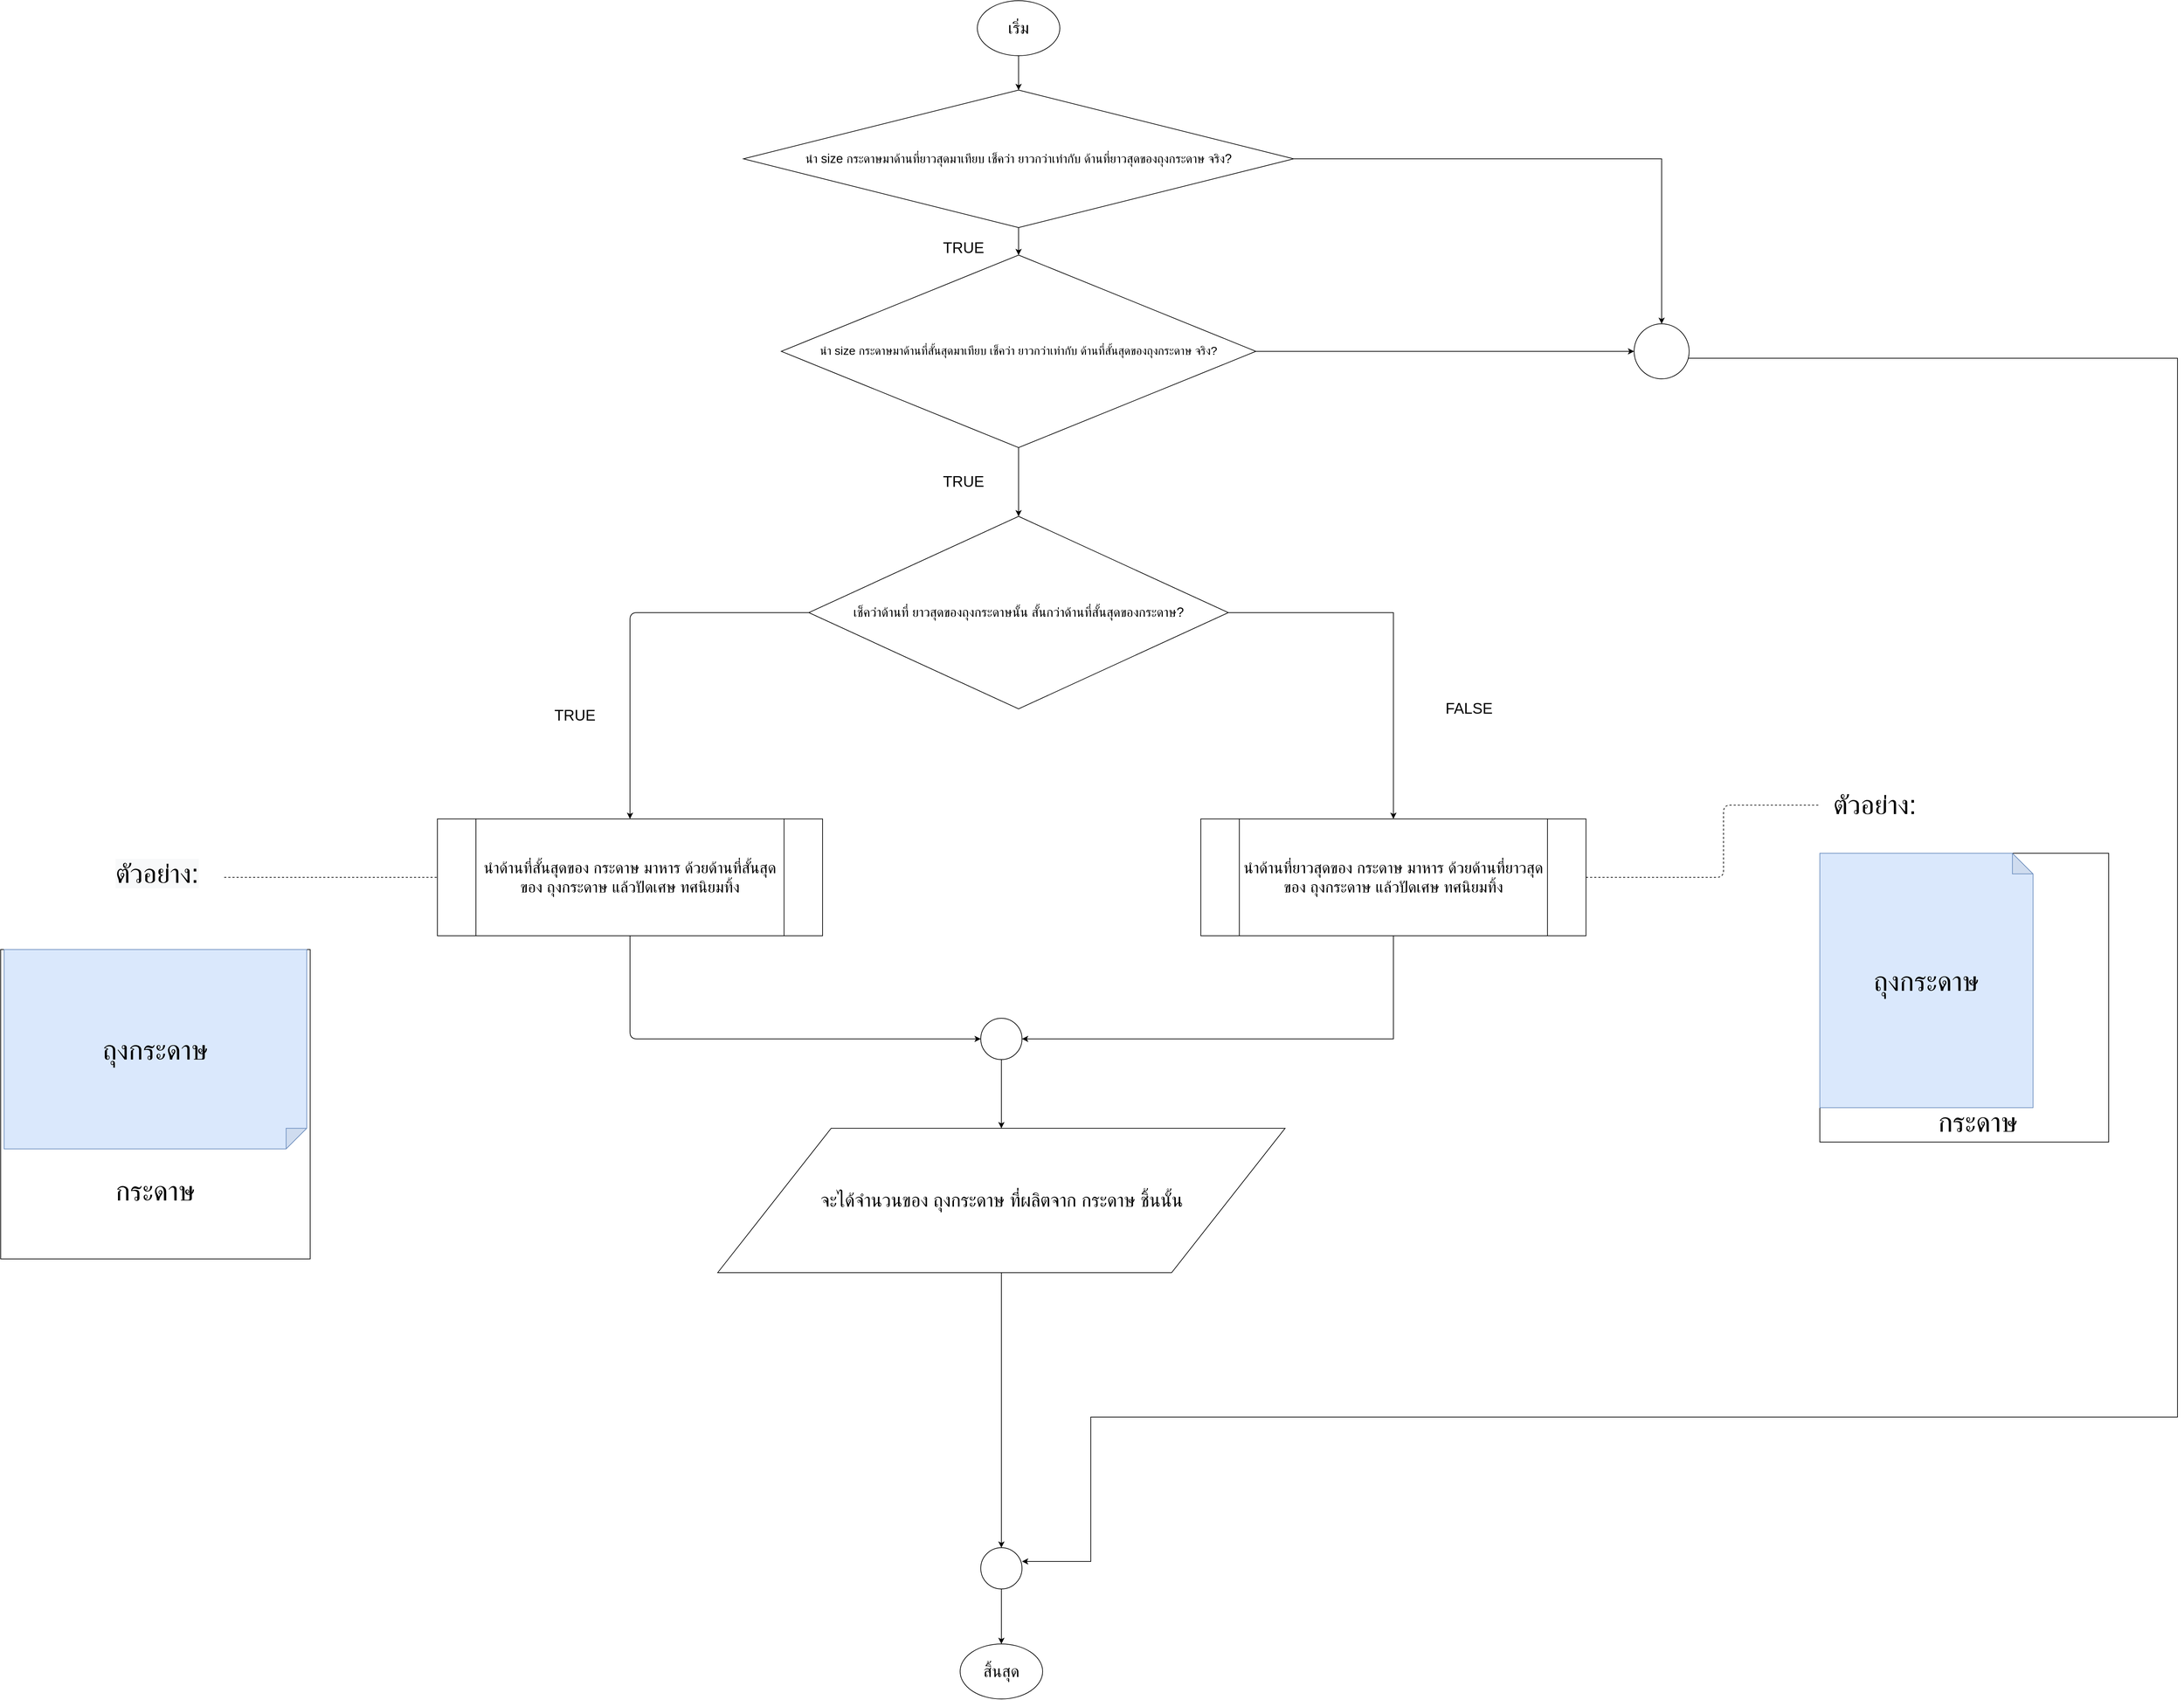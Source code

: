 <mxfile version="13.3.1" type="github"><diagram id="YBWVYPmLeSRwuI61tk2d" name="Page-1"><mxGraphModel dx="4572" dy="1968" grid="1" gridSize="10" guides="1" tooltips="1" connect="1" arrows="1" fold="1" page="1" pageScale="1" pageWidth="1100" pageHeight="1700" math="0" shadow="0"><root><mxCell id="0"/><mxCell id="1" parent="0"/><mxCell id="YBXRsWnwAlxHhVe6IXgZ-6" value="" style="edgeStyle=orthogonalEdgeStyle;rounded=0;orthogonalLoop=1;jettySize=auto;html=1;" edge="1" parent="1" source="YBXRsWnwAlxHhVe6IXgZ-1" target="YBXRsWnwAlxHhVe6IXgZ-3"><mxGeometry relative="1" as="geometry"/></mxCell><mxCell id="YBXRsWnwAlxHhVe6IXgZ-1" value="&lt;font style=&quot;font-size: 24px&quot;&gt;เริ่ม&lt;/font&gt;" style="ellipse;whiteSpace=wrap;html=1;" vertex="1" parent="1"><mxGeometry x="388" y="480" width="120" height="80" as="geometry"/></mxCell><mxCell id="YBXRsWnwAlxHhVe6IXgZ-9" value="" style="edgeStyle=orthogonalEdgeStyle;rounded=0;orthogonalLoop=1;jettySize=auto;html=1;" edge="1" parent="1" source="YBXRsWnwAlxHhVe6IXgZ-3" target="YBXRsWnwAlxHhVe6IXgZ-8"><mxGeometry relative="1" as="geometry"/></mxCell><mxCell id="YBXRsWnwAlxHhVe6IXgZ-41" style="edgeStyle=orthogonalEdgeStyle;rounded=0;orthogonalLoop=1;jettySize=auto;html=1;entryX=0.5;entryY=0;entryDx=0;entryDy=0;" edge="1" parent="1" source="YBXRsWnwAlxHhVe6IXgZ-3" target="YBXRsWnwAlxHhVe6IXgZ-39"><mxGeometry relative="1" as="geometry"/></mxCell><mxCell id="YBXRsWnwAlxHhVe6IXgZ-3" value="&lt;span&gt;&lt;font style=&quot;font-size: 18px&quot;&gt;นำ size กระดาษมาด้านที่ยาวสุดมาเทียบ เช็คว่า ยาวกว่าเท่ากับ ด้านที่ยาวสุดของถุงกระดาษ จริง?&lt;/font&gt;&lt;/span&gt;" style="rhombus;whiteSpace=wrap;html=1;" vertex="1" parent="1"><mxGeometry x="48" y="610" width="800" height="200" as="geometry"/></mxCell><mxCell id="YBXRsWnwAlxHhVe6IXgZ-11" value="" style="edgeStyle=orthogonalEdgeStyle;rounded=0;orthogonalLoop=1;jettySize=auto;html=1;" edge="1" parent="1" source="YBXRsWnwAlxHhVe6IXgZ-8" target="YBXRsWnwAlxHhVe6IXgZ-10"><mxGeometry relative="1" as="geometry"/></mxCell><mxCell id="YBXRsWnwAlxHhVe6IXgZ-40" style="edgeStyle=orthogonalEdgeStyle;rounded=0;orthogonalLoop=1;jettySize=auto;html=1;entryX=0;entryY=0.5;entryDx=0;entryDy=0;" edge="1" parent="1" source="YBXRsWnwAlxHhVe6IXgZ-8" target="YBXRsWnwAlxHhVe6IXgZ-39"><mxGeometry relative="1" as="geometry"><Array as="points"><mxPoint x="1343" y="990"/></Array></mxGeometry></mxCell><mxCell id="YBXRsWnwAlxHhVe6IXgZ-8" value="&lt;span&gt;&lt;font style=&quot;font-size: 17px&quot;&gt;นำ size กระดาษมาด้านที่สั้นสุดมาเทียบ เช็คว่า ยาวกว่าเท่ากับ ด้านที่สั้นสุดของถุงกระดาษ จริง?&lt;/font&gt;&lt;/span&gt;" style="rhombus;whiteSpace=wrap;html=1;" vertex="1" parent="1"><mxGeometry x="103" y="850" width="690" height="280" as="geometry"/></mxCell><mxCell id="YBXRsWnwAlxHhVe6IXgZ-23" style="edgeStyle=orthogonalEdgeStyle;rounded=0;orthogonalLoop=1;jettySize=auto;html=1;entryX=0.5;entryY=0;entryDx=0;entryDy=0;exitX=1;exitY=0.5;exitDx=0;exitDy=0;" edge="1" parent="1" source="YBXRsWnwAlxHhVe6IXgZ-10" target="YBXRsWnwAlxHhVe6IXgZ-22"><mxGeometry relative="1" as="geometry"/></mxCell><mxCell id="YBXRsWnwAlxHhVe6IXgZ-10" value="&lt;span&gt;&lt;font style=&quot;font-size: 19px&quot;&gt;เช็คว่าด้านที่ ยาวสุดของถุงกระดาษนั้น สั้นกว่าด้านที่สั้นสุดของกระดาษ?&lt;/font&gt;&lt;/span&gt;" style="rhombus;whiteSpace=wrap;html=1;" vertex="1" parent="1"><mxGeometry x="143" y="1230" width="610" height="280" as="geometry"/></mxCell><mxCell id="YBXRsWnwAlxHhVe6IXgZ-12" value="&lt;font style=&quot;font-size: 23px&quot;&gt;นำด้านที่สั้นสุดของ กระดาษ มาหาร ด้วยด้านที่สั้นสุดของ ถุงกระดาษ แล้วปัดเศษ ทศนิยมทิ้ง&lt;/font&gt;" style="shape=process;whiteSpace=wrap;html=1;backgroundOutline=1;" vertex="1" parent="1"><mxGeometry x="-397" y="1670" width="560" height="170" as="geometry"/></mxCell><mxCell id="YBXRsWnwAlxHhVe6IXgZ-13" value="&lt;font style=&quot;font-size: 22px&quot;&gt;TRUE&lt;/font&gt;" style="text;html=1;strokeColor=none;fillColor=none;align=center;verticalAlign=middle;whiteSpace=wrap;rounded=0;" vertex="1" parent="1"><mxGeometry x="348" y="830" width="40" height="20" as="geometry"/></mxCell><mxCell id="YBXRsWnwAlxHhVe6IXgZ-17" value="" style="endArrow=classic;html=1;exitX=0;exitY=0.5;exitDx=0;exitDy=0;entryX=0.5;entryY=0;entryDx=0;entryDy=0;" edge="1" parent="1" source="YBXRsWnwAlxHhVe6IXgZ-10" target="YBXRsWnwAlxHhVe6IXgZ-12"><mxGeometry width="50" height="50" relative="1" as="geometry"><mxPoint x="13" y="1410" as="sourcePoint"/><mxPoint x="63" y="1360" as="targetPoint"/><Array as="points"><mxPoint x="-117" y="1370"/><mxPoint x="-117" y="1400"/></Array></mxGeometry></mxCell><mxCell id="YBXRsWnwAlxHhVe6IXgZ-20" value="&lt;font style=&quot;font-size: 22px&quot;&gt;TRUE&lt;/font&gt;" style="text;html=1;strokeColor=none;fillColor=none;align=center;verticalAlign=middle;whiteSpace=wrap;rounded=0;" vertex="1" parent="1"><mxGeometry x="348" y="1170" width="40" height="20" as="geometry"/></mxCell><mxCell id="YBXRsWnwAlxHhVe6IXgZ-21" value="&lt;font style=&quot;font-size: 22px&quot;&gt;TRUE&lt;/font&gt;" style="text;html=1;strokeColor=none;fillColor=none;align=center;verticalAlign=middle;whiteSpace=wrap;rounded=0;" vertex="1" parent="1"><mxGeometry x="-217" y="1510" width="40" height="20" as="geometry"/></mxCell><mxCell id="YBXRsWnwAlxHhVe6IXgZ-28" style="edgeStyle=orthogonalEdgeStyle;rounded=0;orthogonalLoop=1;jettySize=auto;html=1;entryX=1;entryY=0.5;entryDx=0;entryDy=0;" edge="1" parent="1" source="YBXRsWnwAlxHhVe6IXgZ-22" target="YBXRsWnwAlxHhVe6IXgZ-26"><mxGeometry relative="1" as="geometry"><Array as="points"><mxPoint x="993" y="1990"/></Array></mxGeometry></mxCell><mxCell id="YBXRsWnwAlxHhVe6IXgZ-22" value="&lt;font style=&quot;font-size: 23px&quot;&gt;นำด้านที่ยาวสุดของ กระดาษ มาหาร ด้วยด้านที่ยาวสุดของ ถุงกระดาษ แล้วปัดเศษ ทศนิยมทิ้ง&lt;/font&gt;" style="shape=process;whiteSpace=wrap;html=1;backgroundOutline=1;" vertex="1" parent="1"><mxGeometry x="713" y="1670" width="560" height="170" as="geometry"/></mxCell><mxCell id="YBXRsWnwAlxHhVe6IXgZ-24" value="&lt;font style=&quot;font-size: 22px&quot;&gt;FALSE&lt;/font&gt;" style="text;html=1;strokeColor=none;fillColor=none;align=center;verticalAlign=middle;whiteSpace=wrap;rounded=0;" vertex="1" parent="1"><mxGeometry x="1083" y="1500" width="40" height="20" as="geometry"/></mxCell><mxCell id="YBXRsWnwAlxHhVe6IXgZ-57" style="edgeStyle=orthogonalEdgeStyle;rounded=0;orthogonalLoop=1;jettySize=auto;html=1;entryX=0.5;entryY=0;entryDx=0;entryDy=0;" edge="1" parent="1" source="YBXRsWnwAlxHhVe6IXgZ-25" target="YBXRsWnwAlxHhVe6IXgZ-56"><mxGeometry relative="1" as="geometry"/></mxCell><mxCell id="YBXRsWnwAlxHhVe6IXgZ-25" value="&lt;font style=&quot;font-size: 27px&quot;&gt;จะได้จำนวนของ ถุงกระดาษ ที่ผลิตจาก กระดาษ ชิ้นนั้น&lt;/font&gt;" style="shape=parallelogram;perimeter=parallelogramPerimeter;whiteSpace=wrap;html=1;" vertex="1" parent="1"><mxGeometry x="10.5" y="2120" width="825" height="210" as="geometry"/></mxCell><mxCell id="YBXRsWnwAlxHhVe6IXgZ-35" style="edgeStyle=orthogonalEdgeStyle;rounded=0;orthogonalLoop=1;jettySize=auto;html=1;exitX=0.5;exitY=1;exitDx=0;exitDy=0;" edge="1" parent="1" source="YBXRsWnwAlxHhVe6IXgZ-26" target="YBXRsWnwAlxHhVe6IXgZ-25"><mxGeometry relative="1" as="geometry"/></mxCell><mxCell id="YBXRsWnwAlxHhVe6IXgZ-26" value="" style="ellipse;whiteSpace=wrap;html=1;aspect=fixed;" vertex="1" parent="1"><mxGeometry x="393" y="1960" width="60" height="60" as="geometry"/></mxCell><mxCell id="YBXRsWnwAlxHhVe6IXgZ-27" value="" style="endArrow=classic;html=1;exitX=0.5;exitY=1;exitDx=0;exitDy=0;entryX=0;entryY=0.5;entryDx=0;entryDy=0;" edge="1" parent="1" source="YBXRsWnwAlxHhVe6IXgZ-12" target="YBXRsWnwAlxHhVe6IXgZ-26"><mxGeometry width="50" height="50" relative="1" as="geometry"><mxPoint x="-247" y="2100" as="sourcePoint"/><mxPoint x="-197" y="2050" as="targetPoint"/><Array as="points"><mxPoint x="-117" y="1990"/></Array></mxGeometry></mxCell><mxCell id="YBXRsWnwAlxHhVe6IXgZ-32" value="&lt;font style=&quot;font-size: 24px&quot;&gt;สิ้นสุด&lt;/font&gt;" style="ellipse;whiteSpace=wrap;html=1;" vertex="1" parent="1"><mxGeometry x="363" y="2870" width="120" height="80" as="geometry"/></mxCell><mxCell id="YBXRsWnwAlxHhVe6IXgZ-42" style="edgeStyle=orthogonalEdgeStyle;rounded=0;orthogonalLoop=1;jettySize=auto;html=1;" edge="1" parent="1" source="YBXRsWnwAlxHhVe6IXgZ-39"><mxGeometry relative="1" as="geometry"><mxPoint x="453" y="2750" as="targetPoint"/><Array as="points"><mxPoint x="2133" y="1000"/><mxPoint x="2133" y="2540"/><mxPoint x="553" y="2540"/><mxPoint x="553" y="2750"/></Array></mxGeometry></mxCell><mxCell id="YBXRsWnwAlxHhVe6IXgZ-39" value="" style="ellipse;whiteSpace=wrap;html=1;aspect=fixed;" vertex="1" parent="1"><mxGeometry x="1343" y="950" width="80" height="80" as="geometry"/></mxCell><mxCell id="YBXRsWnwAlxHhVe6IXgZ-43" value="" style="whiteSpace=wrap;html=1;aspect=fixed;" vertex="1" parent="1"><mxGeometry x="1613" y="1720" width="420" height="420" as="geometry"/></mxCell><mxCell id="YBXRsWnwAlxHhVe6IXgZ-44" value="&lt;font style=&quot;font-size: 40px&quot;&gt;ถุงกระดาษ&lt;/font&gt;" style="shape=note;whiteSpace=wrap;html=1;backgroundOutline=1;darkOpacity=0.05;fillColor=#dae8fc;strokeColor=#6c8ebf;" vertex="1" parent="1"><mxGeometry x="1613" y="1720" width="310" height="370" as="geometry"/></mxCell><mxCell id="YBXRsWnwAlxHhVe6IXgZ-45" value="&lt;span style=&quot;font-size: 40px&quot;&gt;กระดาษ&lt;/span&gt;" style="text;html=1;strokeColor=none;fillColor=none;align=center;verticalAlign=middle;whiteSpace=wrap;rounded=0;" vertex="1" parent="1"><mxGeometry x="1823" y="2100" width="40" height="20" as="geometry"/></mxCell><mxCell id="YBXRsWnwAlxHhVe6IXgZ-46" value="" style="endArrow=none;dashed=1;html=1;exitX=1;exitY=0.5;exitDx=0;exitDy=0;" edge="1" parent="1" source="YBXRsWnwAlxHhVe6IXgZ-22"><mxGeometry width="50" height="50" relative="1" as="geometry"><mxPoint x="1453" y="1880" as="sourcePoint"/><mxPoint x="1613" y="1650" as="targetPoint"/><Array as="points"><mxPoint x="1473" y="1755"/><mxPoint x="1473" y="1650"/></Array></mxGeometry></mxCell><mxCell id="YBXRsWnwAlxHhVe6IXgZ-47" value="&lt;font style=&quot;font-size: 39px&quot;&gt;ตัวอย่าง:&lt;/font&gt;" style="text;html=1;strokeColor=none;fillColor=none;align=center;verticalAlign=middle;whiteSpace=wrap;rounded=0;" vertex="1" parent="1"><mxGeometry x="1673" y="1640" width="40" height="20" as="geometry"/></mxCell><mxCell id="YBXRsWnwAlxHhVe6IXgZ-49" value="" style="whiteSpace=wrap;html=1;aspect=fixed;" vertex="1" parent="1"><mxGeometry x="-1032" y="1860" width="450" height="450" as="geometry"/></mxCell><mxCell id="YBXRsWnwAlxHhVe6IXgZ-50" value="&lt;span style=&quot;font-size: 40px&quot;&gt;ถุงกระดาษ&lt;/span&gt;" style="shape=note;whiteSpace=wrap;html=1;backgroundOutline=1;darkOpacity=0.05;direction=south;fillColor=#dae8fc;strokeColor=#6c8ebf;" vertex="1" parent="1"><mxGeometry x="-1027" y="1860" width="440" height="290" as="geometry"/></mxCell><mxCell id="YBXRsWnwAlxHhVe6IXgZ-51" value="&lt;span style=&quot;font-size: 40px&quot;&gt;กระดาษ&lt;/span&gt;" style="text;html=1;strokeColor=none;fillColor=none;align=center;verticalAlign=middle;whiteSpace=wrap;rounded=0;" vertex="1" parent="1"><mxGeometry x="-827" y="2200" width="40" height="20" as="geometry"/></mxCell><mxCell id="YBXRsWnwAlxHhVe6IXgZ-52" value="&lt;span style=&quot;color: rgb(0, 0, 0); font-family: helvetica; font-size: 39px; font-style: normal; font-weight: 400; letter-spacing: normal; text-align: center; text-indent: 0px; text-transform: none; word-spacing: 0px; background-color: rgb(248, 249, 250); display: inline; float: none;&quot;&gt;ตัวอย่าง:&lt;/span&gt;" style="text;whiteSpace=wrap;html=1;" vertex="1" parent="1"><mxGeometry x="-867" y="1720" width="160" height="40" as="geometry"/></mxCell><mxCell id="YBXRsWnwAlxHhVe6IXgZ-55" value="" style="endArrow=none;dashed=1;html=1;entryX=0;entryY=0.5;entryDx=0;entryDy=0;" edge="1" parent="1" target="YBXRsWnwAlxHhVe6IXgZ-12"><mxGeometry width="50" height="50" relative="1" as="geometry"><mxPoint x="-707" y="1755" as="sourcePoint"/><mxPoint x="-607" y="1650" as="targetPoint"/></mxGeometry></mxCell><mxCell id="YBXRsWnwAlxHhVe6IXgZ-59" value="" style="edgeStyle=orthogonalEdgeStyle;rounded=0;orthogonalLoop=1;jettySize=auto;html=1;" edge="1" parent="1" source="YBXRsWnwAlxHhVe6IXgZ-56"><mxGeometry relative="1" as="geometry"><mxPoint x="423" y="2870" as="targetPoint"/></mxGeometry></mxCell><mxCell id="YBXRsWnwAlxHhVe6IXgZ-56" value="" style="ellipse;whiteSpace=wrap;html=1;aspect=fixed;" vertex="1" parent="1"><mxGeometry x="393" y="2730" width="60" height="60" as="geometry"/></mxCell></root></mxGraphModel></diagram></mxfile>